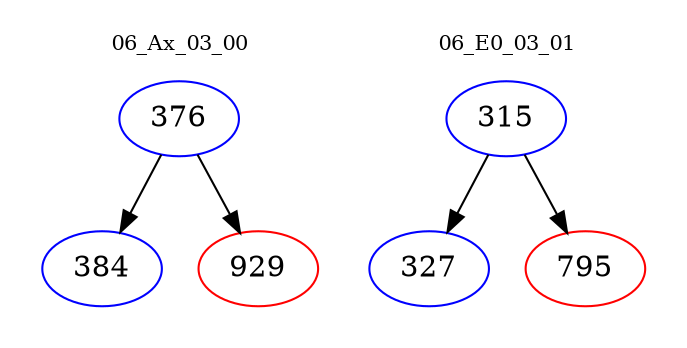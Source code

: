 digraph{
subgraph cluster_0 {
color = white
label = "06_Ax_03_00";
fontsize=10;
T0_376 [label="376", color="blue"]
T0_376 -> T0_384 [color="black"]
T0_384 [label="384", color="blue"]
T0_376 -> T0_929 [color="black"]
T0_929 [label="929", color="red"]
}
subgraph cluster_1 {
color = white
label = "06_E0_03_01";
fontsize=10;
T1_315 [label="315", color="blue"]
T1_315 -> T1_327 [color="black"]
T1_327 [label="327", color="blue"]
T1_315 -> T1_795 [color="black"]
T1_795 [label="795", color="red"]
}
}
